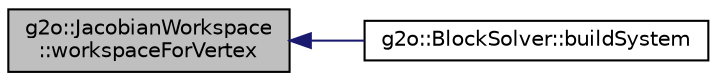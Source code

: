digraph "g2o::JacobianWorkspace::workspaceForVertex"
{
  edge [fontname="Helvetica",fontsize="10",labelfontname="Helvetica",labelfontsize="10"];
  node [fontname="Helvetica",fontsize="10",shape=record];
  rankdir="LR";
  Node33 [label="g2o::JacobianWorkspace\l::workspaceForVertex",height=0.2,width=0.4,color="black", fillcolor="grey75", style="filled", fontcolor="black"];
  Node33 -> Node34 [dir="back",color="midnightblue",fontsize="10",style="solid"];
  Node34 [label="g2o::BlockSolver::buildSystem",height=0.2,width=0.4,color="black", fillcolor="white", style="filled",URL="$classg2o_1_1_block_solver.html#a2654a8d52f38e5ce23720a8de302e2e7"];
}
